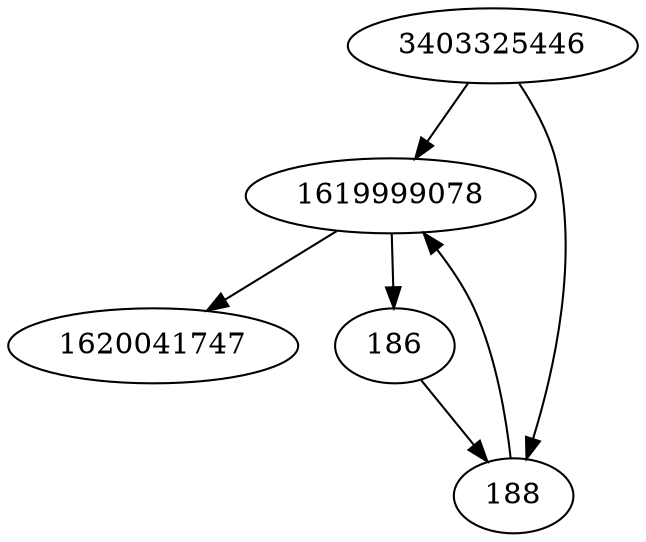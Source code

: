 strict digraph  {
1619999078;
3403325446;
1620041747;
186;
188;
1619999078 -> 1620041747;
1619999078 -> 186;
3403325446 -> 1619999078;
3403325446 -> 188;
186 -> 188;
188 -> 1619999078;
}
